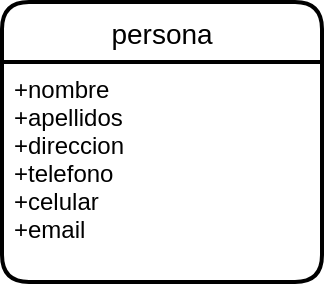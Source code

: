 <mxfile version="14.9.3" type="device"><diagram id="mXrS1bWBonxSjBd5YaG2" name="Page-1"><mxGraphModel dx="641" dy="666" grid="1" gridSize="10" guides="1" tooltips="1" connect="1" arrows="1" fold="1" page="1" pageScale="1" pageWidth="827" pageHeight="1169" math="0" shadow="0"><root><mxCell id="0"/><mxCell id="1" parent="0"/><mxCell id="XEVsGi7ddhpexTijTXXy-1" value="persona" style="swimlane;childLayout=stackLayout;horizontal=1;startSize=30;horizontalStack=0;rounded=1;fontSize=14;fontStyle=0;strokeWidth=2;resizeParent=0;resizeLast=1;shadow=0;dashed=0;align=center;" vertex="1" parent="1"><mxGeometry x="330" y="90" width="160" height="140" as="geometry"/></mxCell><mxCell id="XEVsGi7ddhpexTijTXXy-2" value="+nombre&#10;+apellidos&#10;+direccion&#10;+telefono&#10;+celular&#10;+email" style="align=left;strokeColor=none;fillColor=none;spacingLeft=4;fontSize=12;verticalAlign=top;resizable=0;rotatable=0;part=1;" vertex="1" parent="XEVsGi7ddhpexTijTXXy-1"><mxGeometry y="30" width="160" height="110" as="geometry"/></mxCell></root></mxGraphModel></diagram></mxfile>